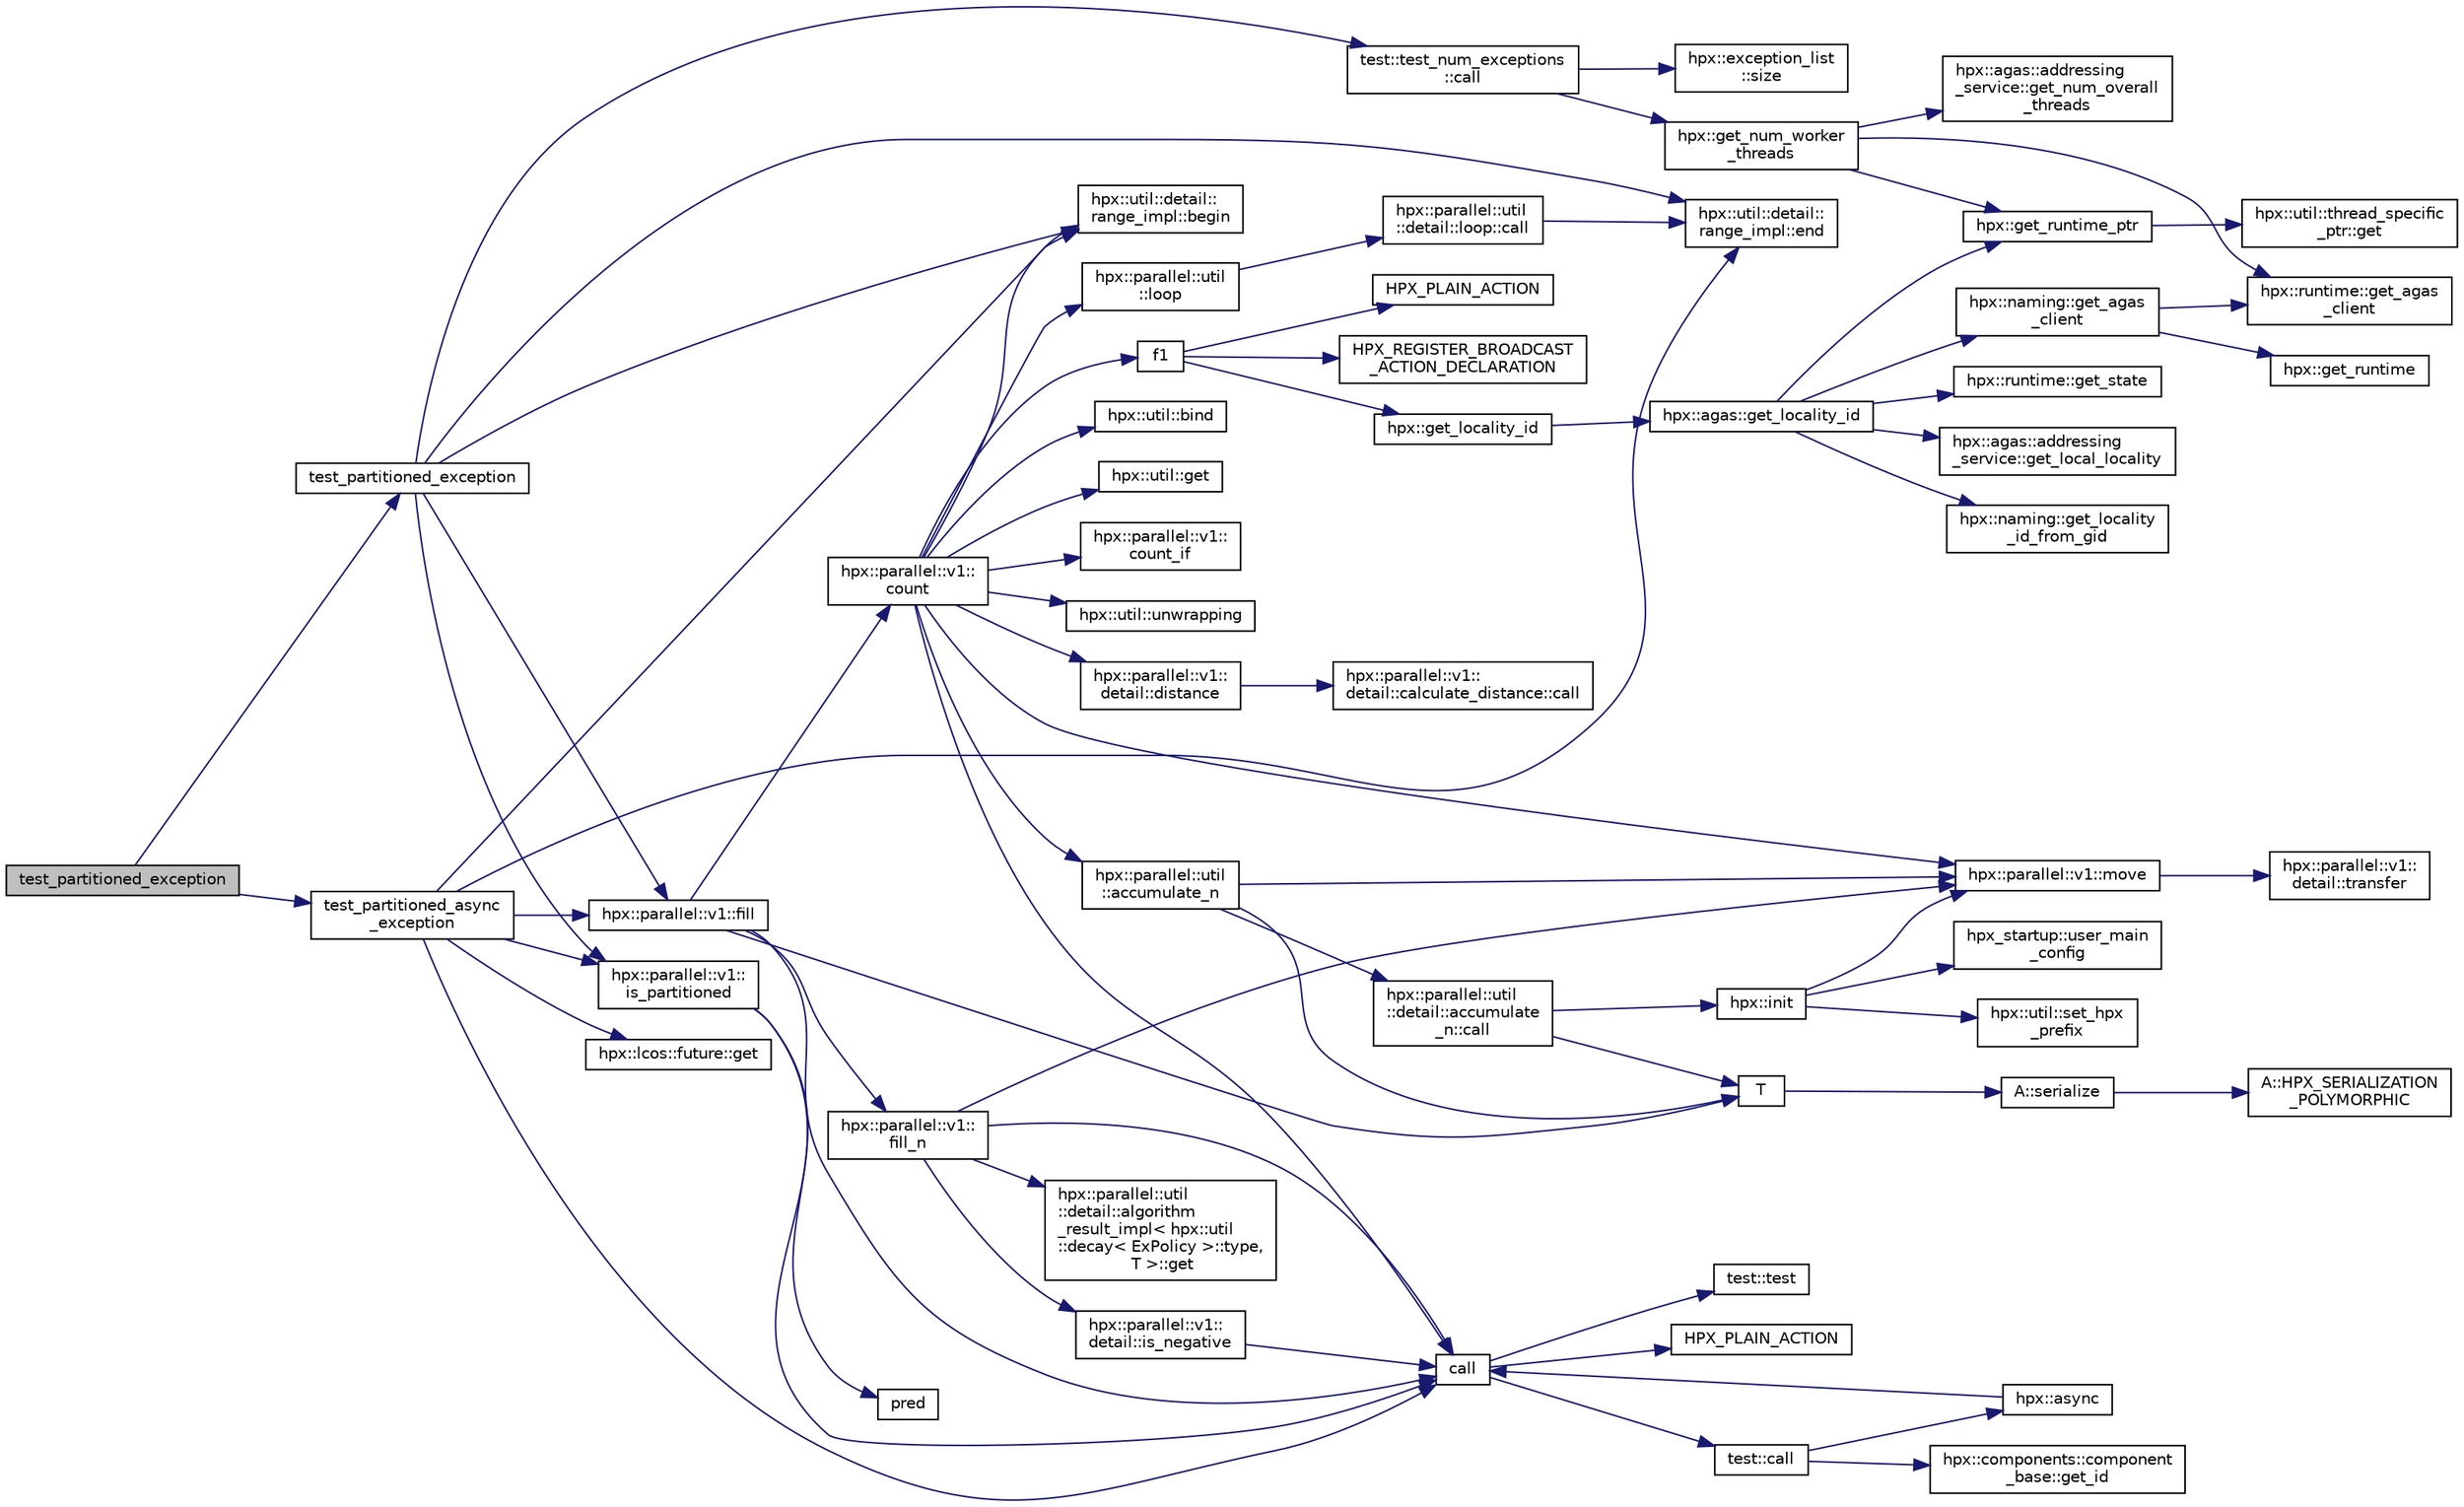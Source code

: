digraph "test_partitioned_exception"
{
  edge [fontname="Helvetica",fontsize="10",labelfontname="Helvetica",labelfontsize="10"];
  node [fontname="Helvetica",fontsize="10",shape=record];
  rankdir="LR";
  Node741 [label="test_partitioned_exception",height=0.2,width=0.4,color="black", fillcolor="grey75", style="filled", fontcolor="black"];
  Node741 -> Node742 [color="midnightblue",fontsize="10",style="solid",fontname="Helvetica"];
  Node742 [label="test_partitioned_exception",height=0.2,width=0.4,color="black", fillcolor="white", style="filled",URL="$df/d07/is__partitioned_8cpp.html#acbc1ff1589b7ee9bdf2c6b5052039509"];
  Node742 -> Node743 [color="midnightblue",fontsize="10",style="solid",fontname="Helvetica"];
  Node743 [label="hpx::parallel::v1::fill",height=0.2,width=0.4,color="black", fillcolor="white", style="filled",URL="$db/db9/namespacehpx_1_1parallel_1_1v1.html#a2e0f7399daabb5d675c4229ca3d71809"];
  Node743 -> Node744 [color="midnightblue",fontsize="10",style="solid",fontname="Helvetica"];
  Node744 [label="hpx::parallel::v1::\lfill_n",height=0.2,width=0.4,color="black", fillcolor="white", style="filled",URL="$db/db9/namespacehpx_1_1parallel_1_1v1.html#ac0cd28f401b453cbe1425b3f5ebc1b4b"];
  Node744 -> Node745 [color="midnightblue",fontsize="10",style="solid",fontname="Helvetica"];
  Node745 [label="hpx::parallel::v1::\ldetail::is_negative",height=0.2,width=0.4,color="black", fillcolor="white", style="filled",URL="$d2/ddd/namespacehpx_1_1parallel_1_1v1_1_1detail.html#adf2e40fc4b20ad0fd442ee3118a4d527"];
  Node745 -> Node746 [color="midnightblue",fontsize="10",style="solid",fontname="Helvetica"];
  Node746 [label="call",height=0.2,width=0.4,color="black", fillcolor="white", style="filled",URL="$d2/d67/promise__1620_8cpp.html#a58357f0b82bc761e1d0b9091ed563a70"];
  Node746 -> Node747 [color="midnightblue",fontsize="10",style="solid",fontname="Helvetica"];
  Node747 [label="test::test",height=0.2,width=0.4,color="black", fillcolor="white", style="filled",URL="$d8/d89/structtest.html#ab42d5ece712d716b04cb3f686f297a26"];
  Node746 -> Node748 [color="midnightblue",fontsize="10",style="solid",fontname="Helvetica"];
  Node748 [label="HPX_PLAIN_ACTION",height=0.2,width=0.4,color="black", fillcolor="white", style="filled",URL="$d2/d67/promise__1620_8cpp.html#ab96aab827a4b1fcaf66cfe0ba83fef23"];
  Node746 -> Node749 [color="midnightblue",fontsize="10",style="solid",fontname="Helvetica"];
  Node749 [label="test::call",height=0.2,width=0.4,color="black", fillcolor="white", style="filled",URL="$d8/d89/structtest.html#aeb29e7ed6518b9426ccf1344c52620ae"];
  Node749 -> Node750 [color="midnightblue",fontsize="10",style="solid",fontname="Helvetica"];
  Node750 [label="hpx::async",height=0.2,width=0.4,color="black", fillcolor="white", style="filled",URL="$d8/d83/namespacehpx.html#acb7d8e37b73b823956ce144f9a57eaa4"];
  Node750 -> Node746 [color="midnightblue",fontsize="10",style="solid",fontname="Helvetica"];
  Node749 -> Node751 [color="midnightblue",fontsize="10",style="solid",fontname="Helvetica"];
  Node751 [label="hpx::components::component\l_base::get_id",height=0.2,width=0.4,color="black", fillcolor="white", style="filled",URL="$d2/de6/classhpx_1_1components_1_1component__base.html#a4c8fd93514039bdf01c48d66d82b19cd"];
  Node744 -> Node752 [color="midnightblue",fontsize="10",style="solid",fontname="Helvetica"];
  Node752 [label="hpx::parallel::util\l::detail::algorithm\l_result_impl\< hpx::util\l::decay\< ExPolicy \>::type,\l T \>::get",height=0.2,width=0.4,color="black", fillcolor="white", style="filled",URL="$d2/d42/structhpx_1_1parallel_1_1util_1_1detail_1_1algorithm__result__impl.html#ab5b051e8ec74eff5e0e62fd63f5d377e"];
  Node744 -> Node753 [color="midnightblue",fontsize="10",style="solid",fontname="Helvetica"];
  Node753 [label="hpx::parallel::v1::move",height=0.2,width=0.4,color="black", fillcolor="white", style="filled",URL="$db/db9/namespacehpx_1_1parallel_1_1v1.html#aa7c4ede081ce786c9d1eb1adff495cfc"];
  Node753 -> Node754 [color="midnightblue",fontsize="10",style="solid",fontname="Helvetica"];
  Node754 [label="hpx::parallel::v1::\ldetail::transfer",height=0.2,width=0.4,color="black", fillcolor="white", style="filled",URL="$d2/ddd/namespacehpx_1_1parallel_1_1v1_1_1detail.html#ab1b56a05e1885ca7cc7ffa1804dd2f3c"];
  Node744 -> Node746 [color="midnightblue",fontsize="10",style="solid",fontname="Helvetica"];
  Node743 -> Node755 [color="midnightblue",fontsize="10",style="solid",fontname="Helvetica"];
  Node755 [label="hpx::parallel::v1::\lcount",height=0.2,width=0.4,color="black", fillcolor="white", style="filled",URL="$db/db9/namespacehpx_1_1parallel_1_1v1.html#a19d058114a2bd44801aab4176b188e23"];
  Node755 -> Node756 [color="midnightblue",fontsize="10",style="solid",fontname="Helvetica"];
  Node756 [label="hpx::parallel::v1::\lcount_if",height=0.2,width=0.4,color="black", fillcolor="white", style="filled",URL="$db/db9/namespacehpx_1_1parallel_1_1v1.html#ad836ff017ec208c2d6388a9b47b05ce0"];
  Node755 -> Node757 [color="midnightblue",fontsize="10",style="solid",fontname="Helvetica"];
  Node757 [label="f1",height=0.2,width=0.4,color="black", fillcolor="white", style="filled",URL="$d8/d8b/broadcast_8cpp.html#a1751fbd41f2529b84514a9dbd767959a"];
  Node757 -> Node758 [color="midnightblue",fontsize="10",style="solid",fontname="Helvetica"];
  Node758 [label="hpx::get_locality_id",height=0.2,width=0.4,color="black", fillcolor="white", style="filled",URL="$d8/d83/namespacehpx.html#a158d7c54a657bb364c1704033010697b",tooltip="Return the number of the locality this function is being called from. "];
  Node758 -> Node759 [color="midnightblue",fontsize="10",style="solid",fontname="Helvetica"];
  Node759 [label="hpx::agas::get_locality_id",height=0.2,width=0.4,color="black", fillcolor="white", style="filled",URL="$dc/d54/namespacehpx_1_1agas.html#a491cc2ddecdf0f1a9129900caa6a4d3e"];
  Node759 -> Node760 [color="midnightblue",fontsize="10",style="solid",fontname="Helvetica"];
  Node760 [label="hpx::get_runtime_ptr",height=0.2,width=0.4,color="black", fillcolor="white", style="filled",URL="$d8/d83/namespacehpx.html#af29daf2bb3e01b4d6495a1742b6cce64"];
  Node760 -> Node761 [color="midnightblue",fontsize="10",style="solid",fontname="Helvetica"];
  Node761 [label="hpx::util::thread_specific\l_ptr::get",height=0.2,width=0.4,color="black", fillcolor="white", style="filled",URL="$d4/d4c/structhpx_1_1util_1_1thread__specific__ptr.html#a3b27d8520710478aa41d1f74206bdba9"];
  Node759 -> Node762 [color="midnightblue",fontsize="10",style="solid",fontname="Helvetica"];
  Node762 [label="hpx::runtime::get_state",height=0.2,width=0.4,color="black", fillcolor="white", style="filled",URL="$d0/d7b/classhpx_1_1runtime.html#ab405f80e060dac95d624520f38b0524c"];
  Node759 -> Node763 [color="midnightblue",fontsize="10",style="solid",fontname="Helvetica"];
  Node763 [label="hpx::naming::get_agas\l_client",height=0.2,width=0.4,color="black", fillcolor="white", style="filled",URL="$d4/dc9/namespacehpx_1_1naming.html#a0408fffd5d34b620712a801b0ae3b032"];
  Node763 -> Node764 [color="midnightblue",fontsize="10",style="solid",fontname="Helvetica"];
  Node764 [label="hpx::get_runtime",height=0.2,width=0.4,color="black", fillcolor="white", style="filled",URL="$d8/d83/namespacehpx.html#aef902cc6c7dd3b9fbadf34d1e850a070"];
  Node763 -> Node765 [color="midnightblue",fontsize="10",style="solid",fontname="Helvetica"];
  Node765 [label="hpx::runtime::get_agas\l_client",height=0.2,width=0.4,color="black", fillcolor="white", style="filled",URL="$d0/d7b/classhpx_1_1runtime.html#aeb5dddd30d6b9861669af8ad44d1a96a"];
  Node759 -> Node766 [color="midnightblue",fontsize="10",style="solid",fontname="Helvetica"];
  Node766 [label="hpx::agas::addressing\l_service::get_local_locality",height=0.2,width=0.4,color="black", fillcolor="white", style="filled",URL="$db/d58/structhpx_1_1agas_1_1addressing__service.html#ab52c19a37c2a7a006c6c15f90ad0539c"];
  Node759 -> Node767 [color="midnightblue",fontsize="10",style="solid",fontname="Helvetica"];
  Node767 [label="hpx::naming::get_locality\l_id_from_gid",height=0.2,width=0.4,color="black", fillcolor="white", style="filled",URL="$d4/dc9/namespacehpx_1_1naming.html#a7fd43037784560bd04fda9b49e33529f"];
  Node757 -> Node768 [color="midnightblue",fontsize="10",style="solid",fontname="Helvetica"];
  Node768 [label="HPX_PLAIN_ACTION",height=0.2,width=0.4,color="black", fillcolor="white", style="filled",URL="$d8/d8b/broadcast_8cpp.html#a19685a0394ce6a99351f7a679f6eeefc"];
  Node757 -> Node769 [color="midnightblue",fontsize="10",style="solid",fontname="Helvetica"];
  Node769 [label="HPX_REGISTER_BROADCAST\l_ACTION_DECLARATION",height=0.2,width=0.4,color="black", fillcolor="white", style="filled",URL="$d7/d38/addressing__service_8cpp.html#a573d764d9cb34eec46a4bdffcf07875f"];
  Node755 -> Node770 [color="midnightblue",fontsize="10",style="solid",fontname="Helvetica"];
  Node770 [label="hpx::parallel::util\l::loop",height=0.2,width=0.4,color="black", fillcolor="white", style="filled",URL="$df/dc6/namespacehpx_1_1parallel_1_1util.html#a3f434e00f42929aac85debb8c5782213"];
  Node770 -> Node771 [color="midnightblue",fontsize="10",style="solid",fontname="Helvetica"];
  Node771 [label="hpx::parallel::util\l::detail::loop::call",height=0.2,width=0.4,color="black", fillcolor="white", style="filled",URL="$da/d06/structhpx_1_1parallel_1_1util_1_1detail_1_1loop.html#a5c5e8dbda782f09cdb7bc2509e3bf09e"];
  Node771 -> Node772 [color="midnightblue",fontsize="10",style="solid",fontname="Helvetica"];
  Node772 [label="hpx::util::detail::\lrange_impl::end",height=0.2,width=0.4,color="black", fillcolor="white", style="filled",URL="$d4/d4a/namespacehpx_1_1util_1_1detail_1_1range__impl.html#afb2ea48b0902f52ee4d8b764807b4316"];
  Node755 -> Node773 [color="midnightblue",fontsize="10",style="solid",fontname="Helvetica"];
  Node773 [label="hpx::util::bind",height=0.2,width=0.4,color="black", fillcolor="white", style="filled",URL="$df/dad/namespacehpx_1_1util.html#ad844caedf82a0173d6909d910c3e48c6"];
  Node755 -> Node753 [color="midnightblue",fontsize="10",style="solid",fontname="Helvetica"];
  Node755 -> Node774 [color="midnightblue",fontsize="10",style="solid",fontname="Helvetica"];
  Node774 [label="hpx::util::get",height=0.2,width=0.4,color="black", fillcolor="white", style="filled",URL="$df/dad/namespacehpx_1_1util.html#a5cbd3c41f03f4d4acaedaa4777e3cc02"];
  Node755 -> Node746 [color="midnightblue",fontsize="10",style="solid",fontname="Helvetica"];
  Node755 -> Node775 [color="midnightblue",fontsize="10",style="solid",fontname="Helvetica"];
  Node775 [label="hpx::parallel::v1::\ldetail::distance",height=0.2,width=0.4,color="black", fillcolor="white", style="filled",URL="$d2/ddd/namespacehpx_1_1parallel_1_1v1_1_1detail.html#a6bea3c6a5f470cad11f27ee6bab4a33f"];
  Node775 -> Node776 [color="midnightblue",fontsize="10",style="solid",fontname="Helvetica"];
  Node776 [label="hpx::parallel::v1::\ldetail::calculate_distance::call",height=0.2,width=0.4,color="black", fillcolor="white", style="filled",URL="$db/dfa/structhpx_1_1parallel_1_1v1_1_1detail_1_1calculate__distance.html#a950a6627830a7d019ac0e734b0a447bf"];
  Node755 -> Node777 [color="midnightblue",fontsize="10",style="solid",fontname="Helvetica"];
  Node777 [label="hpx::util::unwrapping",height=0.2,width=0.4,color="black", fillcolor="white", style="filled",URL="$df/dad/namespacehpx_1_1util.html#a7529d9ac687684c33403cdd1f9cef8e4"];
  Node755 -> Node778 [color="midnightblue",fontsize="10",style="solid",fontname="Helvetica"];
  Node778 [label="hpx::parallel::util\l::accumulate_n",height=0.2,width=0.4,color="black", fillcolor="white", style="filled",URL="$df/dc6/namespacehpx_1_1parallel_1_1util.html#af19f9a2722f97c2247ea5d0dbb5e2d25"];
  Node778 -> Node779 [color="midnightblue",fontsize="10",style="solid",fontname="Helvetica"];
  Node779 [label="hpx::parallel::util\l::detail::accumulate\l_n::call",height=0.2,width=0.4,color="black", fillcolor="white", style="filled",URL="$d8/d3b/structhpx_1_1parallel_1_1util_1_1detail_1_1accumulate__n.html#a765aceb8ab313fc92f7c4aaf70ccca8f"];
  Node779 -> Node780 [color="midnightblue",fontsize="10",style="solid",fontname="Helvetica"];
  Node780 [label="hpx::init",height=0.2,width=0.4,color="black", fillcolor="white", style="filled",URL="$d8/d83/namespacehpx.html#a3c694ea960b47c56b33351ba16e3d76b",tooltip="Main entry point for launching the HPX runtime system. "];
  Node780 -> Node781 [color="midnightblue",fontsize="10",style="solid",fontname="Helvetica"];
  Node781 [label="hpx::util::set_hpx\l_prefix",height=0.2,width=0.4,color="black", fillcolor="white", style="filled",URL="$df/dad/namespacehpx_1_1util.html#ae40a23c1ba0a48d9304dcf717a95793e"];
  Node780 -> Node782 [color="midnightblue",fontsize="10",style="solid",fontname="Helvetica"];
  Node782 [label="hpx_startup::user_main\l_config",height=0.2,width=0.4,color="black", fillcolor="white", style="filled",URL="$d3/dd2/namespacehpx__startup.html#aaac571d88bd3912a4225a23eb3261637"];
  Node780 -> Node753 [color="midnightblue",fontsize="10",style="solid",fontname="Helvetica"];
  Node779 -> Node783 [color="midnightblue",fontsize="10",style="solid",fontname="Helvetica"];
  Node783 [label="T",height=0.2,width=0.4,color="black", fillcolor="white", style="filled",URL="$db/d33/polymorphic__semiintrusive__template_8cpp.html#ad187658f9cb91c1312b39ae7e896f1ea"];
  Node783 -> Node784 [color="midnightblue",fontsize="10",style="solid",fontname="Helvetica"];
  Node784 [label="A::serialize",height=0.2,width=0.4,color="black", fillcolor="white", style="filled",URL="$d7/da0/struct_a.html#a5f5c287cf471e274ed9dda0da1592212"];
  Node784 -> Node785 [color="midnightblue",fontsize="10",style="solid",fontname="Helvetica"];
  Node785 [label="A::HPX_SERIALIZATION\l_POLYMORPHIC",height=0.2,width=0.4,color="black", fillcolor="white", style="filled",URL="$d7/da0/struct_a.html#ada978cc156cebbafddb1f3aa4c01918c"];
  Node778 -> Node753 [color="midnightblue",fontsize="10",style="solid",fontname="Helvetica"];
  Node778 -> Node783 [color="midnightblue",fontsize="10",style="solid",fontname="Helvetica"];
  Node755 -> Node786 [color="midnightblue",fontsize="10",style="solid",fontname="Helvetica"];
  Node786 [label="hpx::util::detail::\lrange_impl::begin",height=0.2,width=0.4,color="black", fillcolor="white", style="filled",URL="$d4/d4a/namespacehpx_1_1util_1_1detail_1_1range__impl.html#a31e165df2b865cdd961f35ce938db41a"];
  Node743 -> Node783 [color="midnightblue",fontsize="10",style="solid",fontname="Helvetica"];
  Node743 -> Node746 [color="midnightblue",fontsize="10",style="solid",fontname="Helvetica"];
  Node742 -> Node786 [color="midnightblue",fontsize="10",style="solid",fontname="Helvetica"];
  Node742 -> Node772 [color="midnightblue",fontsize="10",style="solid",fontname="Helvetica"];
  Node742 -> Node787 [color="midnightblue",fontsize="10",style="solid",fontname="Helvetica"];
  Node787 [label="hpx::parallel::v1::\lis_partitioned",height=0.2,width=0.4,color="black", fillcolor="white", style="filled",URL="$db/db9/namespacehpx_1_1parallel_1_1v1.html#ad7462a990ff3755c73bf5cfa130cd70a"];
  Node787 -> Node746 [color="midnightblue",fontsize="10",style="solid",fontname="Helvetica"];
  Node787 -> Node788 [color="midnightblue",fontsize="10",style="solid",fontname="Helvetica"];
  Node788 [label="pred",height=0.2,width=0.4,color="black", fillcolor="white", style="filled",URL="$dc/d8b/cxx11__std__thread_8cpp.html#a31ff3168522b47b050989c5e07dd8408"];
  Node742 -> Node789 [color="midnightblue",fontsize="10",style="solid",fontname="Helvetica"];
  Node789 [label="test::test_num_exceptions\l::call",height=0.2,width=0.4,color="black", fillcolor="white", style="filled",URL="$da/ddb/structtest_1_1test__num__exceptions.html#a2c1e3b76f9abd4d358ae0258203b90b7"];
  Node789 -> Node790 [color="midnightblue",fontsize="10",style="solid",fontname="Helvetica"];
  Node790 [label="hpx::exception_list\l::size",height=0.2,width=0.4,color="black", fillcolor="white", style="filled",URL="$d2/def/classhpx_1_1exception__list.html#ae4e3e1b70e8185033656d891749a234e"];
  Node789 -> Node791 [color="midnightblue",fontsize="10",style="solid",fontname="Helvetica"];
  Node791 [label="hpx::get_num_worker\l_threads",height=0.2,width=0.4,color="black", fillcolor="white", style="filled",URL="$d8/d83/namespacehpx.html#ae0cb050327ed37e6863061bd1761409e",tooltip="Return the number of worker OS- threads used to execute HPX threads. "];
  Node791 -> Node760 [color="midnightblue",fontsize="10",style="solid",fontname="Helvetica"];
  Node791 -> Node765 [color="midnightblue",fontsize="10",style="solid",fontname="Helvetica"];
  Node791 -> Node792 [color="midnightblue",fontsize="10",style="solid",fontname="Helvetica"];
  Node792 [label="hpx::agas::addressing\l_service::get_num_overall\l_threads",height=0.2,width=0.4,color="black", fillcolor="white", style="filled",URL="$db/d58/structhpx_1_1agas_1_1addressing__service.html#a55800470ad2b28e283653df58d59ec49"];
  Node741 -> Node793 [color="midnightblue",fontsize="10",style="solid",fontname="Helvetica"];
  Node793 [label="test_partitioned_async\l_exception",height=0.2,width=0.4,color="black", fillcolor="white", style="filled",URL="$df/d07/is__partitioned_8cpp.html#a425c07ce82db1088d9545a7adb39654c"];
  Node793 -> Node743 [color="midnightblue",fontsize="10",style="solid",fontname="Helvetica"];
  Node793 -> Node786 [color="midnightblue",fontsize="10",style="solid",fontname="Helvetica"];
  Node793 -> Node772 [color="midnightblue",fontsize="10",style="solid",fontname="Helvetica"];
  Node793 -> Node787 [color="midnightblue",fontsize="10",style="solid",fontname="Helvetica"];
  Node793 -> Node794 [color="midnightblue",fontsize="10",style="solid",fontname="Helvetica"];
  Node794 [label="hpx::lcos::future::get",height=0.2,width=0.4,color="black", fillcolor="white", style="filled",URL="$d0/d33/classhpx_1_1lcos_1_1future.html#a8c28269486d5620ac48af349f17bb41c"];
  Node793 -> Node746 [color="midnightblue",fontsize="10",style="solid",fontname="Helvetica"];
}
